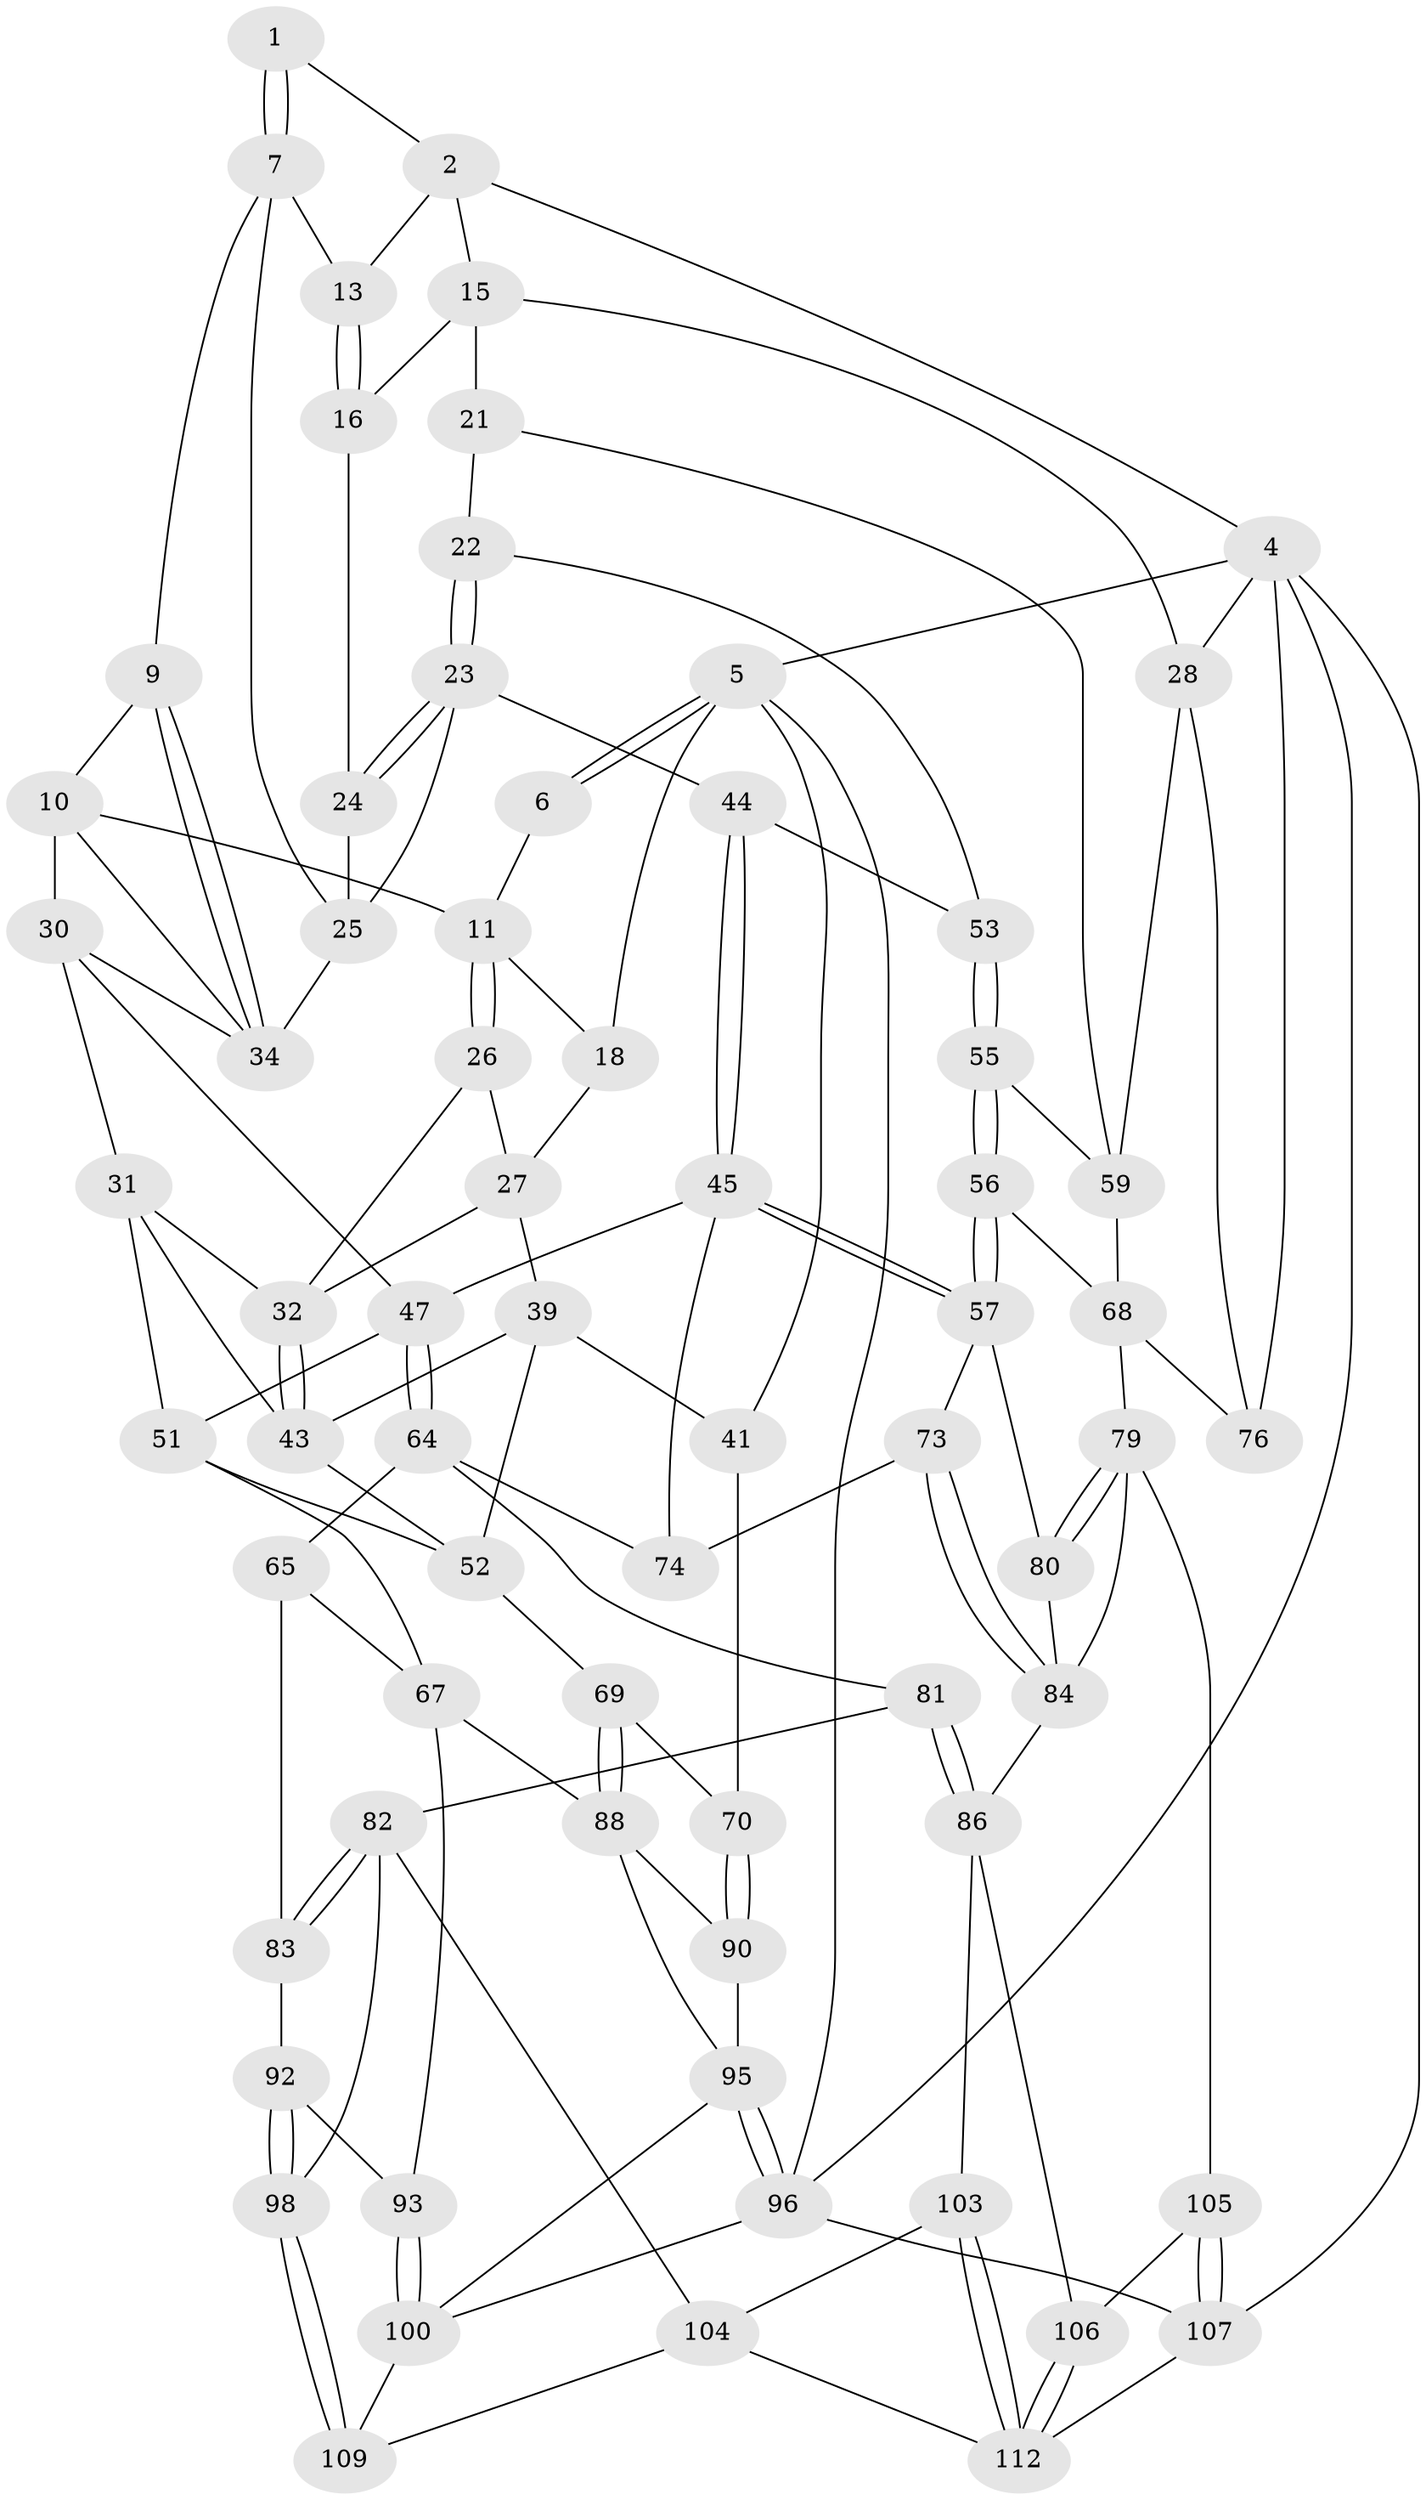 // original degree distribution, {3: 0.017543859649122806, 4: 0.20175438596491227, 5: 0.5964912280701754, 6: 0.18421052631578946}
// Generated by graph-tools (version 1.1) at 2025/42/03/06/25 10:42:36]
// undirected, 69 vertices, 150 edges
graph export_dot {
graph [start="1"]
  node [color=gray90,style=filled];
  1 [pos="+0.5062571322362492+0"];
  2 [pos="+1+0",super="+3"];
  4 [pos="+1+0",super="+78"];
  5 [pos="+0+0",super="+17"];
  6 [pos="+0.41291786276321585+0"];
  7 [pos="+0.7074930405918265+0.11021909370749024",super="+8"];
  9 [pos="+0.5805471698829693+0.16201541656906682"];
  10 [pos="+0.5374014701991966+0.13618492414053276",super="+29"];
  11 [pos="+0.41462885820957873+0.014932056462001884",super="+12"];
  13 [pos="+0.7704402193734023+0.06006920571852538",super="+14"];
  15 [pos="+0.9395064891809728+0.10694947362663228",super="+20"];
  16 [pos="+0.887461905259049+0.1544471759499788",super="+19"];
  18 [pos="+0.08020753524628643+0.13293483692766628"];
  21 [pos="+0.9229980771764992+0.3114233123426471"];
  22 [pos="+0.9003853324483417+0.31307999740138637"];
  23 [pos="+0.8837260787401547+0.2944633784265659",super="+37"];
  24 [pos="+0.8524591730815297+0.22921288234639062"];
  25 [pos="+0.6693922880040699+0.18806099933404968",super="+35"];
  26 [pos="+0.3313503052446401+0.16598271533469786"];
  27 [pos="+0.11687655564714428+0.18036027328887572",super="+38"];
  28 [pos="+1+0.309626825079151",super="+58"];
  30 [pos="+0.39731865705921166+0.2785349314674321",super="+42"];
  31 [pos="+0.3546184200540553+0.274496085318677",super="+49"];
  32 [pos="+0.3513810520575281+0.27134512790779886",super="+33"];
  34 [pos="+0.5233457400322612+0.2895552132713565",super="+36"];
  39 [pos="+0.11764978701385254+0.26136050114922027",super="+40"];
  41 [pos="+0+0.49104329327555124"];
  43 [pos="+0.24868468788709724+0.33459696830840846",super="+50"];
  44 [pos="+0.68156923109811+0.3062876519576628"];
  45 [pos="+0.64927789061924+0.4512354645508242",super="+46"];
  47 [pos="+0.5849642267140782+0.47605631789577113",super="+48"];
  51 [pos="+0.3912443160715357+0.41530831953252584",super="+62"];
  52 [pos="+0.21409326928775413+0.4635189330589489",super="+63"];
  53 [pos="+0.7122981796002346+0.32194524872971325",super="+54"];
  55 [pos="+0.8313434155121618+0.45256236515539633",super="+61"];
  56 [pos="+0.8148538833176967+0.4960010172080314"];
  57 [pos="+0.8017595092277813+0.5026932718817769",super="+72"];
  59 [pos="+1+0.5007849016683141",super="+60"];
  64 [pos="+0.5631704972913543+0.5100565768314244",super="+75"];
  65 [pos="+0.5405063758026516+0.5278883940921347",super="+66"];
  67 [pos="+0.3097690020394421+0.5804518997062762",super="+87"];
  68 [pos="+0.9220529135066288+0.5360213626676752",super="+77"];
  69 [pos="+0.09588073298484043+0.5776248018615003"];
  70 [pos="+0.04214827344546642+0.5759689633170668",super="+71"];
  73 [pos="+0.7252364002585585+0.6164171799902661"];
  74 [pos="+0.6808896633225687+0.6167175547897946"];
  76 [pos="+1+0.9612510503187333"];
  79 [pos="+0.9088828935167732+0.7545867625431659",super="+99"];
  80 [pos="+0.8476893288947306+0.7135157083275371"];
  81 [pos="+0.6077275342294318+0.7322622185267756"];
  82 [pos="+0.5818146992940828+0.7342560193836497",super="+97"];
  83 [pos="+0.5119846659711322+0.6784037587284252",super="+91"];
  84 [pos="+0.7386146190606973+0.7099450334822194",super="+85"];
  86 [pos="+0.6598065502564213+0.7616534739719059",super="+102"];
  88 [pos="+0.15775432343835497+0.755435758783749",super="+89"];
  90 [pos="+0.0661196712715935+0.7759315266806412",super="+94"];
  92 [pos="+0.37209760557034316+0.8118900359548581"];
  93 [pos="+0.2896691433857211+0.8327927373704392"];
  95 [pos="+0+1",super="+101"];
  96 [pos="+0+1",super="+111"];
  98 [pos="+0.37590473055252055+0.8155019902572824"];
  100 [pos="+0.24006174538222774+0.8741484485885773",super="+110"];
  103 [pos="+0.5726527313638915+0.9088236906142613"];
  104 [pos="+0.5417058528580693+0.8507224568875608",super="+108"];
  105 [pos="+0.751054899778815+0.8931754773843041"];
  106 [pos="+0.7280182237322346+0.8817797621562558"];
  107 [pos="+0.957463746847973+1",super="+114"];
  109 [pos="+0.39906844700595834+0.874471019787814"];
  112 [pos="+0.5560392697376834+1",super="+113"];
  1 -- 2;
  1 -- 7;
  1 -- 7;
  2 -- 13;
  2 -- 4;
  2 -- 15;
  4 -- 5;
  4 -- 28;
  4 -- 96;
  4 -- 107;
  4 -- 76;
  5 -- 6;
  5 -- 6;
  5 -- 96;
  5 -- 41;
  5 -- 18;
  6 -- 11;
  7 -- 9;
  7 -- 25;
  7 -- 13;
  9 -- 10;
  9 -- 34;
  9 -- 34;
  10 -- 11;
  10 -- 34;
  10 -- 30;
  11 -- 26;
  11 -- 26;
  11 -- 18;
  13 -- 16 [weight=2];
  13 -- 16;
  15 -- 16;
  15 -- 28;
  15 -- 21;
  16 -- 24;
  18 -- 27;
  21 -- 22;
  21 -- 59;
  22 -- 23;
  22 -- 23;
  22 -- 53;
  23 -- 24;
  23 -- 24;
  23 -- 44;
  23 -- 25;
  24 -- 25;
  25 -- 34;
  26 -- 27;
  26 -- 32;
  27 -- 39;
  27 -- 32;
  28 -- 59;
  28 -- 76;
  30 -- 31;
  30 -- 47;
  30 -- 34;
  31 -- 32;
  31 -- 51;
  31 -- 43;
  32 -- 43;
  32 -- 43;
  39 -- 43;
  39 -- 41;
  39 -- 52;
  41 -- 70;
  43 -- 52;
  44 -- 45;
  44 -- 45;
  44 -- 53;
  45 -- 57;
  45 -- 57;
  45 -- 74;
  45 -- 47;
  47 -- 64;
  47 -- 64;
  47 -- 51;
  51 -- 67;
  51 -- 52;
  52 -- 69;
  53 -- 55 [weight=2];
  53 -- 55;
  55 -- 56;
  55 -- 56;
  55 -- 59;
  56 -- 57;
  56 -- 57;
  56 -- 68;
  57 -- 80;
  57 -- 73;
  59 -- 68;
  64 -- 65;
  64 -- 81;
  64 -- 74;
  65 -- 83 [weight=2];
  65 -- 67;
  67 -- 88;
  67 -- 93;
  68 -- 76;
  68 -- 79;
  69 -- 70;
  69 -- 88;
  69 -- 88;
  70 -- 90 [weight=2];
  70 -- 90;
  73 -- 74;
  73 -- 84;
  73 -- 84;
  79 -- 80;
  79 -- 80;
  79 -- 105;
  79 -- 84;
  80 -- 84;
  81 -- 82;
  81 -- 86;
  81 -- 86;
  82 -- 83;
  82 -- 83;
  82 -- 104;
  82 -- 98;
  83 -- 92;
  84 -- 86;
  86 -- 106;
  86 -- 103;
  88 -- 90;
  88 -- 95;
  90 -- 95;
  92 -- 93;
  92 -- 98;
  92 -- 98;
  93 -- 100;
  93 -- 100;
  95 -- 96;
  95 -- 96;
  95 -- 100;
  96 -- 107;
  96 -- 100;
  98 -- 109;
  98 -- 109;
  100 -- 109;
  103 -- 104;
  103 -- 112;
  103 -- 112;
  104 -- 112;
  104 -- 109;
  105 -- 106;
  105 -- 107;
  105 -- 107;
  106 -- 112;
  106 -- 112;
  107 -- 112;
}
